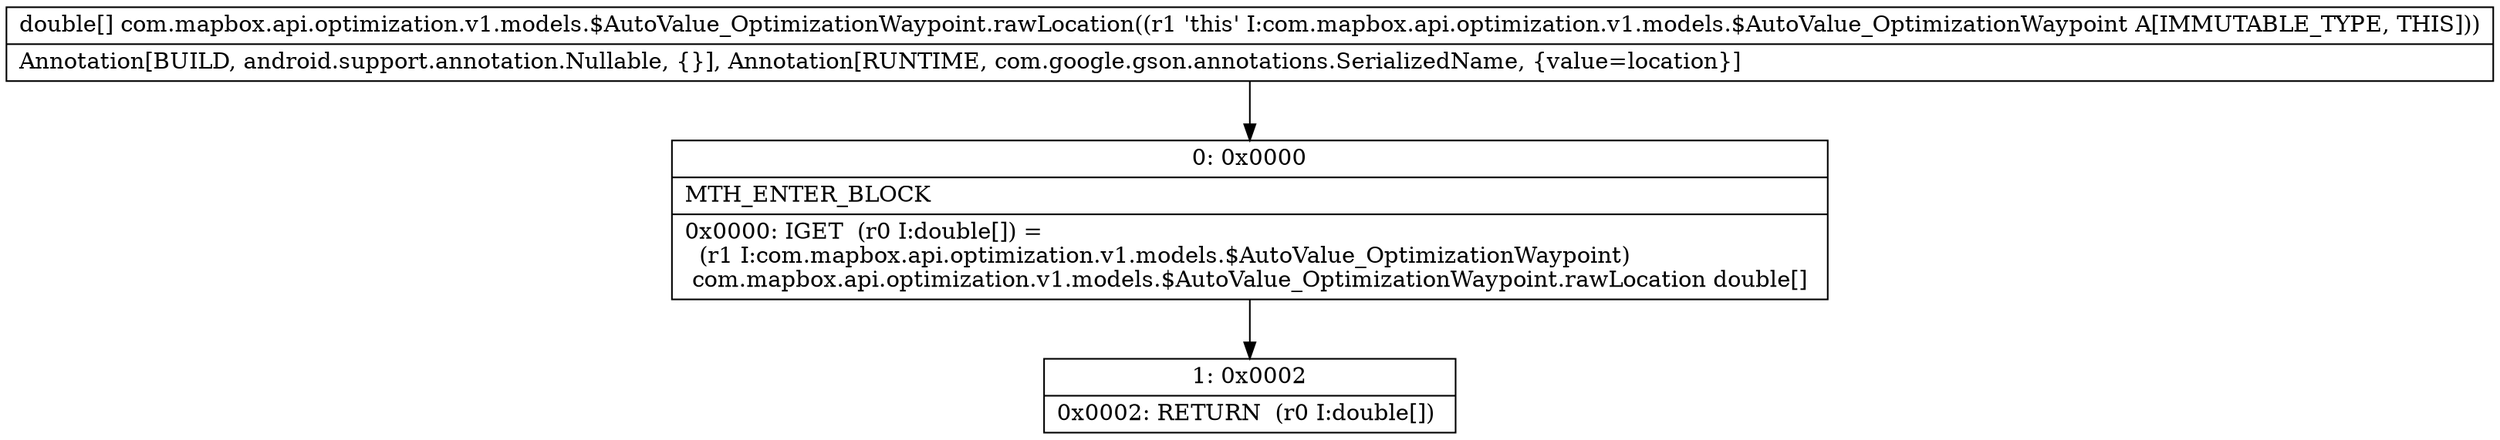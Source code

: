 digraph "CFG forcom.mapbox.api.optimization.v1.models.$AutoValue_OptimizationWaypoint.rawLocation()[D" {
Node_0 [shape=record,label="{0\:\ 0x0000|MTH_ENTER_BLOCK\l|0x0000: IGET  (r0 I:double[]) = \l  (r1 I:com.mapbox.api.optimization.v1.models.$AutoValue_OptimizationWaypoint)\l com.mapbox.api.optimization.v1.models.$AutoValue_OptimizationWaypoint.rawLocation double[] \l}"];
Node_1 [shape=record,label="{1\:\ 0x0002|0x0002: RETURN  (r0 I:double[]) \l}"];
MethodNode[shape=record,label="{double[] com.mapbox.api.optimization.v1.models.$AutoValue_OptimizationWaypoint.rawLocation((r1 'this' I:com.mapbox.api.optimization.v1.models.$AutoValue_OptimizationWaypoint A[IMMUTABLE_TYPE, THIS]))  | Annotation[BUILD, android.support.annotation.Nullable, \{\}], Annotation[RUNTIME, com.google.gson.annotations.SerializedName, \{value=location\}]\l}"];
MethodNode -> Node_0;
Node_0 -> Node_1;
}

